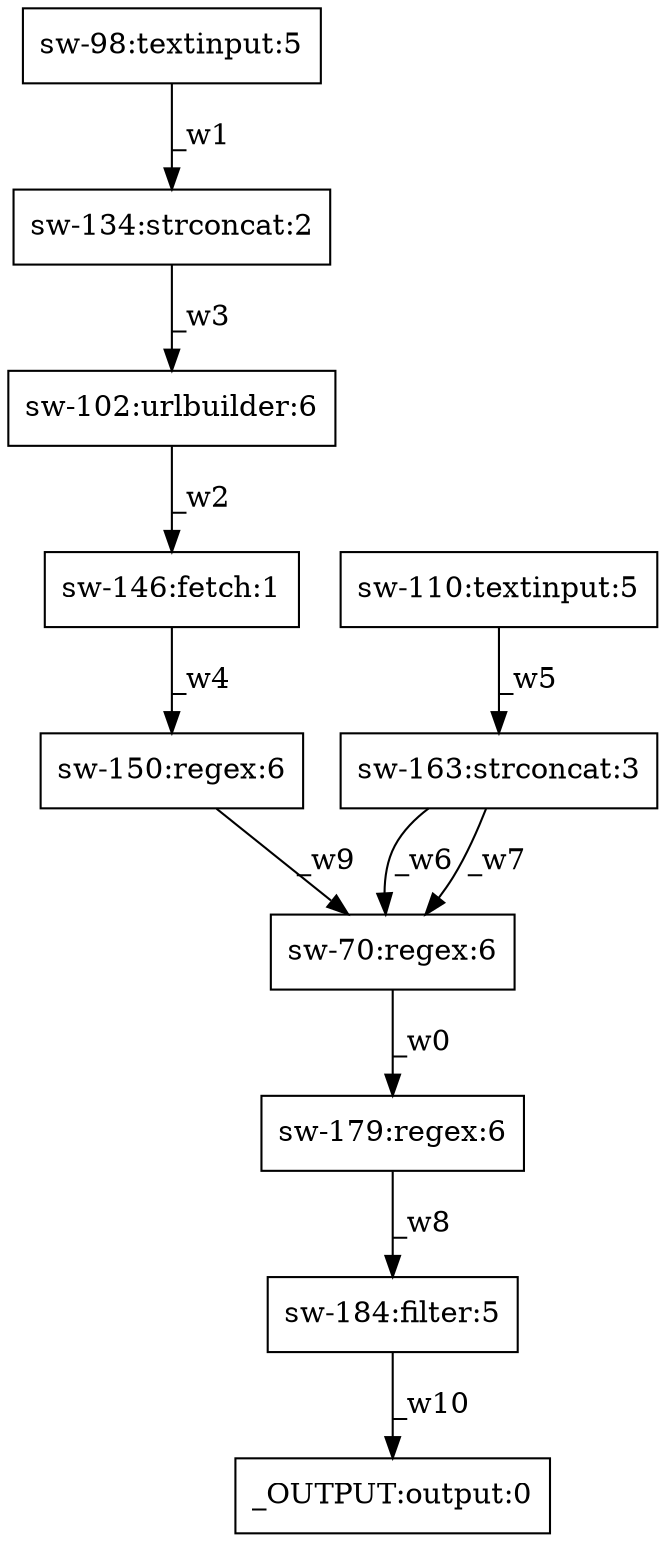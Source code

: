 digraph test1 { node [shape=box] "sw-184" [label="sw-184:filter:5"];"sw-150" [label="sw-150:regex:6"];"_OUTPUT" [label="_OUTPUT:output:0"];"sw-98" [label="sw-98:textinput:5"];"sw-134" [label="sw-134:strconcat:2"];"sw-179" [label="sw-179:regex:6"];"sw-110" [label="sw-110:textinput:5"];"sw-102" [label="sw-102:urlbuilder:6"];"sw-70" [label="sw-70:regex:6"];"sw-146" [label="sw-146:fetch:1"];"sw-163" [label="sw-163:strconcat:3"];"sw-70" -> "sw-179" [label="_w0"];"sw-98" -> "sw-134" [label="_w1"];"sw-102" -> "sw-146" [label="_w2"];"sw-134" -> "sw-102" [label="_w3"];"sw-146" -> "sw-150" [label="_w4"];"sw-110" -> "sw-163" [label="_w5"];"sw-163" -> "sw-70" [label="_w6"];"sw-163" -> "sw-70" [label="_w7"];"sw-179" -> "sw-184" [label="_w8"];"sw-150" -> "sw-70" [label="_w9"];"sw-184" -> "_OUTPUT" [label="_w10"];}